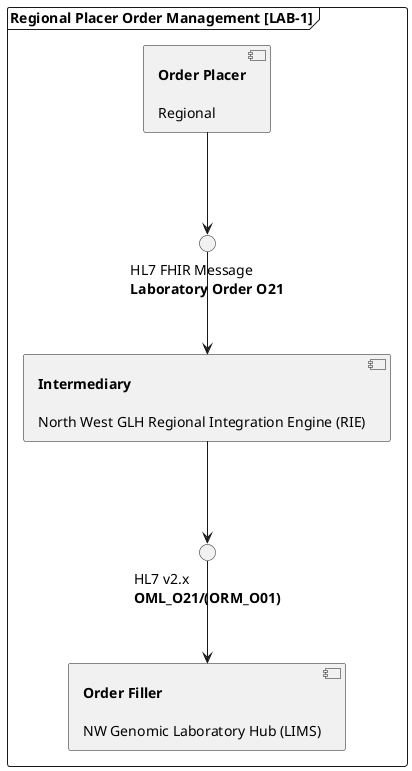 @startuml

frame "Regional Placer Order Management [LAB-1]" as LAB1 {
  component "**Order Filler**\n\nNW Genomic Laboratory Hub (LIMS)" as LIMS
  component "**Order Placer**\n\nRegional" as EPR
  component "**Intermediary**\n\nNorth West GLH Regional Integration Engine (RIE)" as TIE

 interface "HL7 FHIR Message\n**Laboratory Order O21**" as HL7_ORM1

 interface "HL7 v2.x\n**OML_O21/(ORM_O01)**" as HL7_ORM2


  EPR -d-> HL7_ORM1
  HL7_ORM1 -d-> TIE
  TIE -d-> HL7_ORM2
}



HL7_ORM2 -d-> LIMS



@enduml
